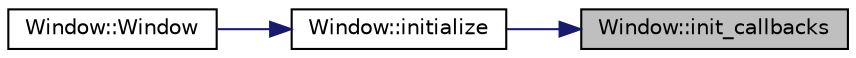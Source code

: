 digraph "Window::init_callbacks"
{
 // INTERACTIVE_SVG=YES
 // LATEX_PDF_SIZE
  bgcolor="transparent";
  edge [fontname="Helvetica",fontsize="10",labelfontname="Helvetica",labelfontsize="10"];
  node [fontname="Helvetica",fontsize="10",shape=record];
  rankdir="RL";
  Node1 [label="Window::init_callbacks",height=0.2,width=0.4,color="black", fillcolor="grey75", style="filled", fontcolor="black",tooltip=" "];
  Node1 -> Node2 [dir="back",color="midnightblue",fontsize="10",style="solid",fontname="Helvetica"];
  Node2 [label="Window::initialize",height=0.2,width=0.4,color="black",URL="$d9/dbf/class_window.html#af41be4bbed0829ef1c92dfb2c172cd1f",tooltip=" "];
  Node2 -> Node3 [dir="back",color="midnightblue",fontsize="10",style="solid",fontname="Helvetica"];
  Node3 [label="Window::Window",height=0.2,width=0.4,color="black",URL="$d9/dbf/class_window.html#a74e6087da23d3c24e9fac0245e5ec92c",tooltip=" "];
}
